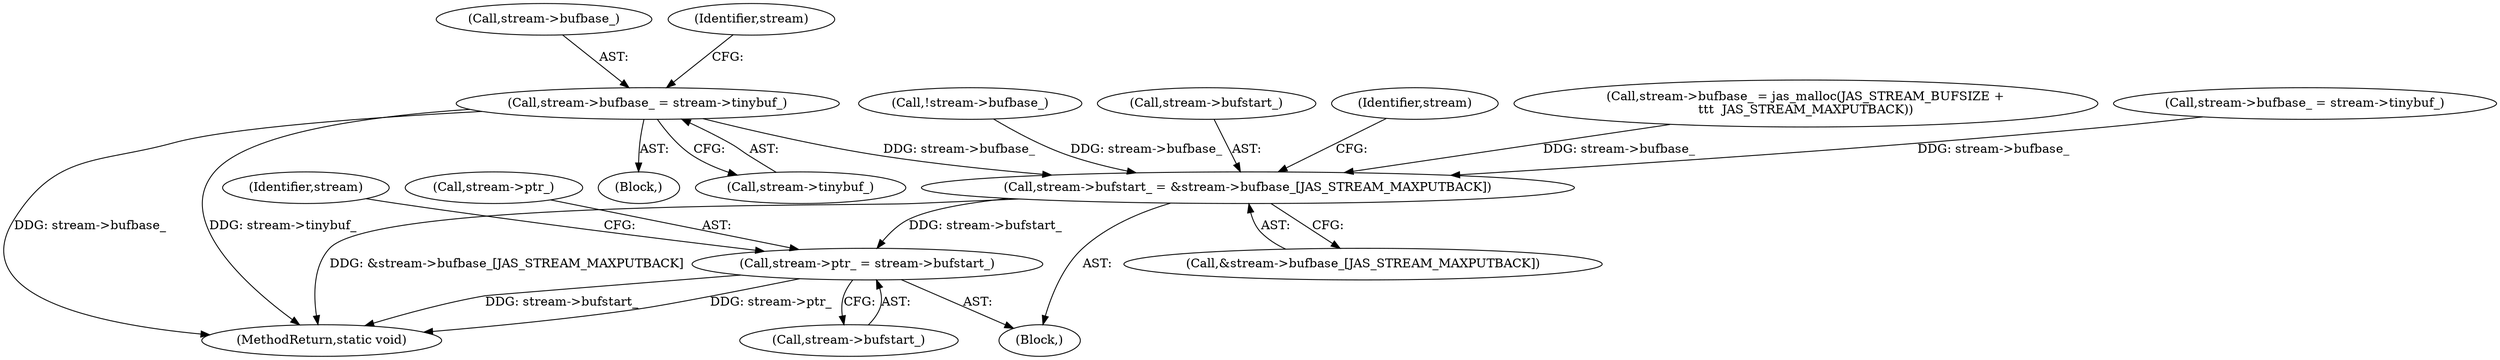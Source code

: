 digraph "0_jasper_d42b2388f7f8e0332c846675133acea151fc557a_30@pointer" {
"1000151" [label="(Call,stream->bufbase_ = stream->tinybuf_)"];
"1000193" [label="(Call,stream->bufstart_ = &stream->bufbase_[JAS_STREAM_MAXPUTBACK])"];
"1000203" [label="(Call,stream->ptr_ = stream->bufstart_)"];
"1000193" [label="(Call,stream->bufstart_ = &stream->bufbase_[JAS_STREAM_MAXPUTBACK])"];
"1000152" [label="(Call,stream->bufbase_)"];
"1000212" [label="(Identifier,stream)"];
"1000203" [label="(Call,stream->ptr_ = stream->bufstart_)"];
"1000205" [label="(Identifier,stream)"];
"1000130" [label="(Call,stream->bufbase_ = jas_malloc(JAS_STREAM_BUFSIZE +\n\t\t\t  JAS_STREAM_MAXPUTBACK))"];
"1000150" [label="(Block,)"];
"1000155" [label="(Call,stream->tinybuf_)"];
"1000204" [label="(Call,stream->ptr_)"];
"1000181" [label="(Call,stream->bufbase_ = stream->tinybuf_)"];
"1000222" [label="(MethodReturn,static void)"];
"1000197" [label="(Call,&stream->bufbase_[JAS_STREAM_MAXPUTBACK])"];
"1000207" [label="(Call,stream->bufstart_)"];
"1000116" [label="(Call,!stream->bufbase_)"];
"1000114" [label="(Block,)"];
"1000194" [label="(Call,stream->bufstart_)"];
"1000151" [label="(Call,stream->bufbase_ = stream->tinybuf_)"];
"1000160" [label="(Identifier,stream)"];
"1000151" -> "1000150"  [label="AST: "];
"1000151" -> "1000155"  [label="CFG: "];
"1000152" -> "1000151"  [label="AST: "];
"1000155" -> "1000151"  [label="AST: "];
"1000160" -> "1000151"  [label="CFG: "];
"1000151" -> "1000222"  [label="DDG: stream->bufbase_"];
"1000151" -> "1000222"  [label="DDG: stream->tinybuf_"];
"1000151" -> "1000193"  [label="DDG: stream->bufbase_"];
"1000193" -> "1000114"  [label="AST: "];
"1000193" -> "1000197"  [label="CFG: "];
"1000194" -> "1000193"  [label="AST: "];
"1000197" -> "1000193"  [label="AST: "];
"1000205" -> "1000193"  [label="CFG: "];
"1000193" -> "1000222"  [label="DDG: &stream->bufbase_[JAS_STREAM_MAXPUTBACK]"];
"1000130" -> "1000193"  [label="DDG: stream->bufbase_"];
"1000181" -> "1000193"  [label="DDG: stream->bufbase_"];
"1000116" -> "1000193"  [label="DDG: stream->bufbase_"];
"1000193" -> "1000203"  [label="DDG: stream->bufstart_"];
"1000203" -> "1000114"  [label="AST: "];
"1000203" -> "1000207"  [label="CFG: "];
"1000204" -> "1000203"  [label="AST: "];
"1000207" -> "1000203"  [label="AST: "];
"1000212" -> "1000203"  [label="CFG: "];
"1000203" -> "1000222"  [label="DDG: stream->bufstart_"];
"1000203" -> "1000222"  [label="DDG: stream->ptr_"];
}
